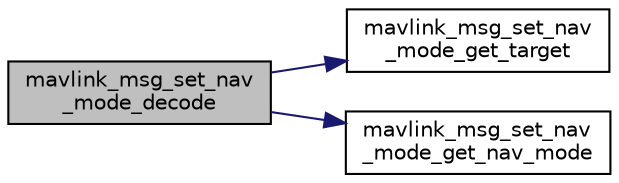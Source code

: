 digraph "mavlink_msg_set_nav_mode_decode"
{
 // INTERACTIVE_SVG=YES
  edge [fontname="Helvetica",fontsize="10",labelfontname="Helvetica",labelfontsize="10"];
  node [fontname="Helvetica",fontsize="10",shape=record];
  rankdir="LR";
  Node1 [label="mavlink_msg_set_nav\l_mode_decode",height=0.2,width=0.4,color="black", fillcolor="grey75", style="filled" fontcolor="black"];
  Node1 -> Node2 [color="midnightblue",fontsize="10",style="solid",fontname="Helvetica"];
  Node2 [label="mavlink_msg_set_nav\l_mode_get_target",height=0.2,width=0.4,color="black", fillcolor="white", style="filled",URL="$mavlink__msg__set__nav__mode_8h.html#aa25511f3d9a0e83a6b5f31f8a2bdbc85",tooltip="Send a set_nav_mode message. "];
  Node1 -> Node3 [color="midnightblue",fontsize="10",style="solid",fontname="Helvetica"];
  Node3 [label="mavlink_msg_set_nav\l_mode_get_nav_mode",height=0.2,width=0.4,color="black", fillcolor="white", style="filled",URL="$mavlink__msg__set__nav__mode_8h.html#ac64b1926370ffc793995ddbed7ea26c0",tooltip="Get field nav_mode from set_nav_mode message. "];
}
